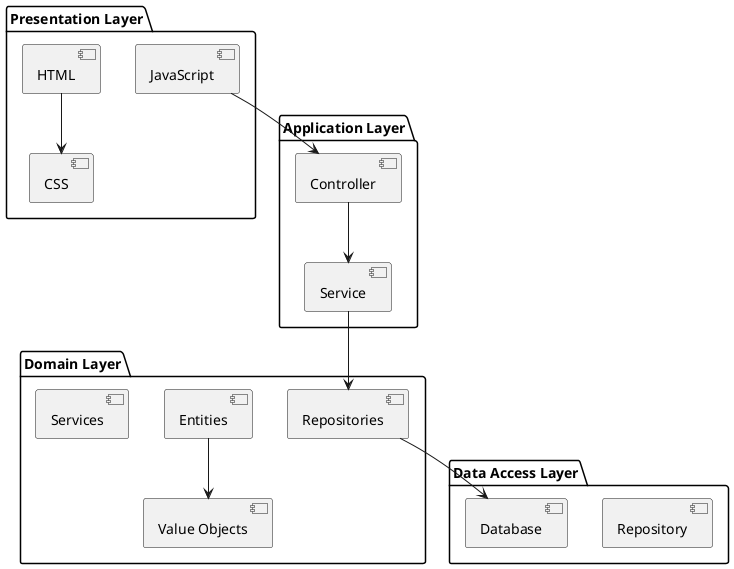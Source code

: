 @startuml

package "Presentation Layer" {
  [HTML]
  [CSS]
  [JavaScript]
}

package "Application Layer" {
  [Controller]
  [Service]
}

package "Data Access Layer" {
  [Repository]
  [Database]
}

package "Domain Layer" {
  [Entities]
  [Value Objects]
  [Repositories]
  [Services]
}

[HTML] --> [CSS]
[JavaScript] --> [Controller]
[Controller] --> [Service]
[Service] --> [Repositories]
[Repositories] --> [Database]
[Entities] --> [Value Objects]

@enduml
